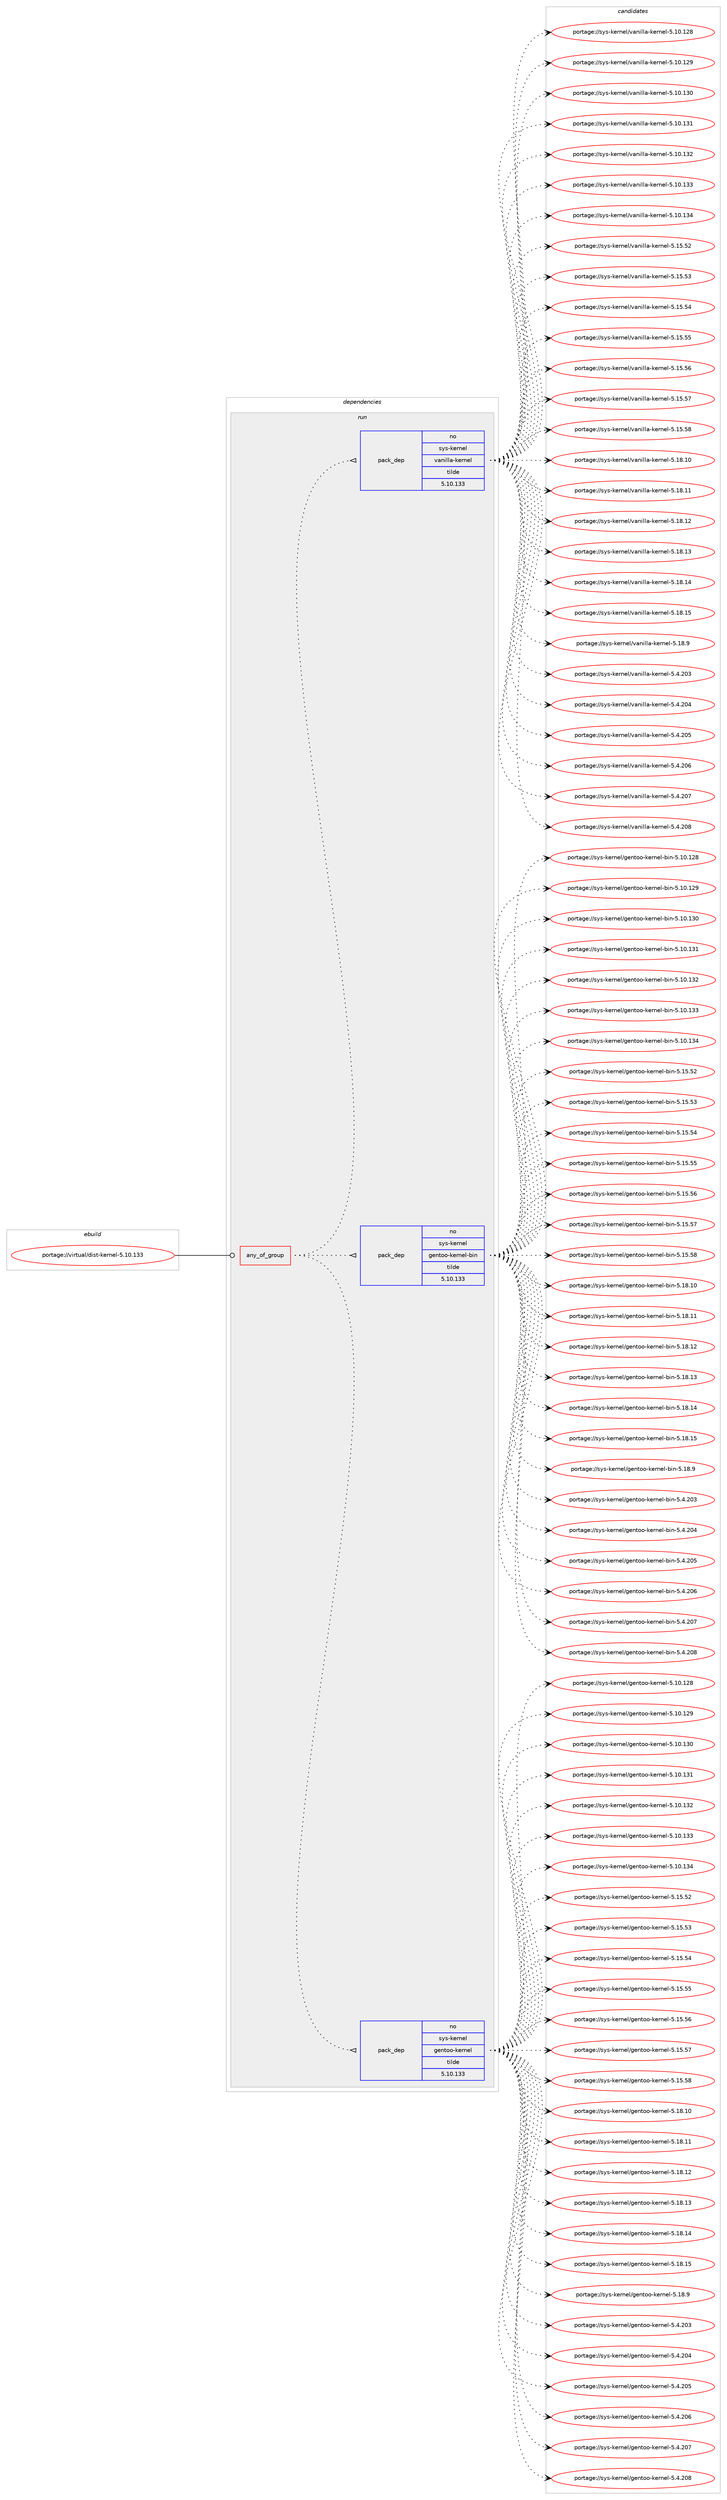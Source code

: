digraph prolog {

# *************
# Graph options
# *************

newrank=true;
concentrate=true;
compound=true;
graph [rankdir=LR,fontname=Helvetica,fontsize=10,ranksep=1.5];#, ranksep=2.5, nodesep=0.2];
edge  [arrowhead=vee];
node  [fontname=Helvetica,fontsize=10];

# **********
# The ebuild
# **********

subgraph cluster_leftcol {
color=gray;
rank=same;
label=<<i>ebuild</i>>;
id [label="portage://virtual/dist-kernel-5.10.133", color=red, width=4, href="../virtual/dist-kernel-5.10.133.svg"];
}

# ****************
# The dependencies
# ****************

subgraph cluster_midcol {
color=gray;
label=<<i>dependencies</i>>;
subgraph cluster_compile {
fillcolor="#eeeeee";
style=filled;
label=<<i>compile</i>>;
}
subgraph cluster_compileandrun {
fillcolor="#eeeeee";
style=filled;
label=<<i>compile and run</i>>;
}
subgraph cluster_run {
fillcolor="#eeeeee";
style=filled;
label=<<i>run</i>>;
subgraph any8 {
dependency235 [label=<<TABLE BORDER="0" CELLBORDER="1" CELLSPACING="0" CELLPADDING="4"><TR><TD CELLPADDING="10">any_of_group</TD></TR></TABLE>>, shape=none, color=red];subgraph pack115 {
dependency236 [label=<<TABLE BORDER="0" CELLBORDER="1" CELLSPACING="0" CELLPADDING="4" WIDTH="220"><TR><TD ROWSPAN="6" CELLPADDING="30">pack_dep</TD></TR><TR><TD WIDTH="110">no</TD></TR><TR><TD>sys-kernel</TD></TR><TR><TD>gentoo-kernel</TD></TR><TR><TD>tilde</TD></TR><TR><TD>5.10.133</TD></TR></TABLE>>, shape=none, color=blue];
}
dependency235:e -> dependency236:w [weight=20,style="dotted",arrowhead="oinv"];
subgraph pack116 {
dependency237 [label=<<TABLE BORDER="0" CELLBORDER="1" CELLSPACING="0" CELLPADDING="4" WIDTH="220"><TR><TD ROWSPAN="6" CELLPADDING="30">pack_dep</TD></TR><TR><TD WIDTH="110">no</TD></TR><TR><TD>sys-kernel</TD></TR><TR><TD>gentoo-kernel-bin</TD></TR><TR><TD>tilde</TD></TR><TR><TD>5.10.133</TD></TR></TABLE>>, shape=none, color=blue];
}
dependency235:e -> dependency237:w [weight=20,style="dotted",arrowhead="oinv"];
subgraph pack117 {
dependency238 [label=<<TABLE BORDER="0" CELLBORDER="1" CELLSPACING="0" CELLPADDING="4" WIDTH="220"><TR><TD ROWSPAN="6" CELLPADDING="30">pack_dep</TD></TR><TR><TD WIDTH="110">no</TD></TR><TR><TD>sys-kernel</TD></TR><TR><TD>vanilla-kernel</TD></TR><TR><TD>tilde</TD></TR><TR><TD>5.10.133</TD></TR></TABLE>>, shape=none, color=blue];
}
dependency235:e -> dependency238:w [weight=20,style="dotted",arrowhead="oinv"];
}
id:e -> dependency235:w [weight=20,style="solid",arrowhead="odot"];
}
}

# **************
# The candidates
# **************

subgraph cluster_choices {
rank=same;
color=gray;
label=<<i>candidates</i>>;

subgraph choice115 {
color=black;
nodesep=1;
choice115121115451071011141101011084710310111011611111145107101114110101108455346494846495056 [label="portage://sys-kernel/gentoo-kernel-5.10.128", color=red, width=4,href="../sys-kernel/gentoo-kernel-5.10.128.svg"];
choice115121115451071011141101011084710310111011611111145107101114110101108455346494846495057 [label="portage://sys-kernel/gentoo-kernel-5.10.129", color=red, width=4,href="../sys-kernel/gentoo-kernel-5.10.129.svg"];
choice115121115451071011141101011084710310111011611111145107101114110101108455346494846495148 [label="portage://sys-kernel/gentoo-kernel-5.10.130", color=red, width=4,href="../sys-kernel/gentoo-kernel-5.10.130.svg"];
choice115121115451071011141101011084710310111011611111145107101114110101108455346494846495149 [label="portage://sys-kernel/gentoo-kernel-5.10.131", color=red, width=4,href="../sys-kernel/gentoo-kernel-5.10.131.svg"];
choice115121115451071011141101011084710310111011611111145107101114110101108455346494846495150 [label="portage://sys-kernel/gentoo-kernel-5.10.132", color=red, width=4,href="../sys-kernel/gentoo-kernel-5.10.132.svg"];
choice115121115451071011141101011084710310111011611111145107101114110101108455346494846495151 [label="portage://sys-kernel/gentoo-kernel-5.10.133", color=red, width=4,href="../sys-kernel/gentoo-kernel-5.10.133.svg"];
choice115121115451071011141101011084710310111011611111145107101114110101108455346494846495152 [label="portage://sys-kernel/gentoo-kernel-5.10.134", color=red, width=4,href="../sys-kernel/gentoo-kernel-5.10.134.svg"];
choice1151211154510710111411010110847103101110116111111451071011141101011084553464953465350 [label="portage://sys-kernel/gentoo-kernel-5.15.52", color=red, width=4,href="../sys-kernel/gentoo-kernel-5.15.52.svg"];
choice1151211154510710111411010110847103101110116111111451071011141101011084553464953465351 [label="portage://sys-kernel/gentoo-kernel-5.15.53", color=red, width=4,href="../sys-kernel/gentoo-kernel-5.15.53.svg"];
choice1151211154510710111411010110847103101110116111111451071011141101011084553464953465352 [label="portage://sys-kernel/gentoo-kernel-5.15.54", color=red, width=4,href="../sys-kernel/gentoo-kernel-5.15.54.svg"];
choice1151211154510710111411010110847103101110116111111451071011141101011084553464953465353 [label="portage://sys-kernel/gentoo-kernel-5.15.55", color=red, width=4,href="../sys-kernel/gentoo-kernel-5.15.55.svg"];
choice1151211154510710111411010110847103101110116111111451071011141101011084553464953465354 [label="portage://sys-kernel/gentoo-kernel-5.15.56", color=red, width=4,href="../sys-kernel/gentoo-kernel-5.15.56.svg"];
choice1151211154510710111411010110847103101110116111111451071011141101011084553464953465355 [label="portage://sys-kernel/gentoo-kernel-5.15.57", color=red, width=4,href="../sys-kernel/gentoo-kernel-5.15.57.svg"];
choice1151211154510710111411010110847103101110116111111451071011141101011084553464953465356 [label="portage://sys-kernel/gentoo-kernel-5.15.58", color=red, width=4,href="../sys-kernel/gentoo-kernel-5.15.58.svg"];
choice1151211154510710111411010110847103101110116111111451071011141101011084553464956464948 [label="portage://sys-kernel/gentoo-kernel-5.18.10", color=red, width=4,href="../sys-kernel/gentoo-kernel-5.18.10.svg"];
choice1151211154510710111411010110847103101110116111111451071011141101011084553464956464949 [label="portage://sys-kernel/gentoo-kernel-5.18.11", color=red, width=4,href="../sys-kernel/gentoo-kernel-5.18.11.svg"];
choice1151211154510710111411010110847103101110116111111451071011141101011084553464956464950 [label="portage://sys-kernel/gentoo-kernel-5.18.12", color=red, width=4,href="../sys-kernel/gentoo-kernel-5.18.12.svg"];
choice1151211154510710111411010110847103101110116111111451071011141101011084553464956464951 [label="portage://sys-kernel/gentoo-kernel-5.18.13", color=red, width=4,href="../sys-kernel/gentoo-kernel-5.18.13.svg"];
choice1151211154510710111411010110847103101110116111111451071011141101011084553464956464952 [label="portage://sys-kernel/gentoo-kernel-5.18.14", color=red, width=4,href="../sys-kernel/gentoo-kernel-5.18.14.svg"];
choice1151211154510710111411010110847103101110116111111451071011141101011084553464956464953 [label="portage://sys-kernel/gentoo-kernel-5.18.15", color=red, width=4,href="../sys-kernel/gentoo-kernel-5.18.15.svg"];
choice11512111545107101114110101108471031011101161111114510710111411010110845534649564657 [label="portage://sys-kernel/gentoo-kernel-5.18.9", color=red, width=4,href="../sys-kernel/gentoo-kernel-5.18.9.svg"];
choice1151211154510710111411010110847103101110116111111451071011141101011084553465246504851 [label="portage://sys-kernel/gentoo-kernel-5.4.203", color=red, width=4,href="../sys-kernel/gentoo-kernel-5.4.203.svg"];
choice1151211154510710111411010110847103101110116111111451071011141101011084553465246504852 [label="portage://sys-kernel/gentoo-kernel-5.4.204", color=red, width=4,href="../sys-kernel/gentoo-kernel-5.4.204.svg"];
choice1151211154510710111411010110847103101110116111111451071011141101011084553465246504853 [label="portage://sys-kernel/gentoo-kernel-5.4.205", color=red, width=4,href="../sys-kernel/gentoo-kernel-5.4.205.svg"];
choice1151211154510710111411010110847103101110116111111451071011141101011084553465246504854 [label="portage://sys-kernel/gentoo-kernel-5.4.206", color=red, width=4,href="../sys-kernel/gentoo-kernel-5.4.206.svg"];
choice1151211154510710111411010110847103101110116111111451071011141101011084553465246504855 [label="portage://sys-kernel/gentoo-kernel-5.4.207", color=red, width=4,href="../sys-kernel/gentoo-kernel-5.4.207.svg"];
choice1151211154510710111411010110847103101110116111111451071011141101011084553465246504856 [label="portage://sys-kernel/gentoo-kernel-5.4.208", color=red, width=4,href="../sys-kernel/gentoo-kernel-5.4.208.svg"];
dependency236:e -> choice115121115451071011141101011084710310111011611111145107101114110101108455346494846495056:w [style=dotted,weight="100"];
dependency236:e -> choice115121115451071011141101011084710310111011611111145107101114110101108455346494846495057:w [style=dotted,weight="100"];
dependency236:e -> choice115121115451071011141101011084710310111011611111145107101114110101108455346494846495148:w [style=dotted,weight="100"];
dependency236:e -> choice115121115451071011141101011084710310111011611111145107101114110101108455346494846495149:w [style=dotted,weight="100"];
dependency236:e -> choice115121115451071011141101011084710310111011611111145107101114110101108455346494846495150:w [style=dotted,weight="100"];
dependency236:e -> choice115121115451071011141101011084710310111011611111145107101114110101108455346494846495151:w [style=dotted,weight="100"];
dependency236:e -> choice115121115451071011141101011084710310111011611111145107101114110101108455346494846495152:w [style=dotted,weight="100"];
dependency236:e -> choice1151211154510710111411010110847103101110116111111451071011141101011084553464953465350:w [style=dotted,weight="100"];
dependency236:e -> choice1151211154510710111411010110847103101110116111111451071011141101011084553464953465351:w [style=dotted,weight="100"];
dependency236:e -> choice1151211154510710111411010110847103101110116111111451071011141101011084553464953465352:w [style=dotted,weight="100"];
dependency236:e -> choice1151211154510710111411010110847103101110116111111451071011141101011084553464953465353:w [style=dotted,weight="100"];
dependency236:e -> choice1151211154510710111411010110847103101110116111111451071011141101011084553464953465354:w [style=dotted,weight="100"];
dependency236:e -> choice1151211154510710111411010110847103101110116111111451071011141101011084553464953465355:w [style=dotted,weight="100"];
dependency236:e -> choice1151211154510710111411010110847103101110116111111451071011141101011084553464953465356:w [style=dotted,weight="100"];
dependency236:e -> choice1151211154510710111411010110847103101110116111111451071011141101011084553464956464948:w [style=dotted,weight="100"];
dependency236:e -> choice1151211154510710111411010110847103101110116111111451071011141101011084553464956464949:w [style=dotted,weight="100"];
dependency236:e -> choice1151211154510710111411010110847103101110116111111451071011141101011084553464956464950:w [style=dotted,weight="100"];
dependency236:e -> choice1151211154510710111411010110847103101110116111111451071011141101011084553464956464951:w [style=dotted,weight="100"];
dependency236:e -> choice1151211154510710111411010110847103101110116111111451071011141101011084553464956464952:w [style=dotted,weight="100"];
dependency236:e -> choice1151211154510710111411010110847103101110116111111451071011141101011084553464956464953:w [style=dotted,weight="100"];
dependency236:e -> choice11512111545107101114110101108471031011101161111114510710111411010110845534649564657:w [style=dotted,weight="100"];
dependency236:e -> choice1151211154510710111411010110847103101110116111111451071011141101011084553465246504851:w [style=dotted,weight="100"];
dependency236:e -> choice1151211154510710111411010110847103101110116111111451071011141101011084553465246504852:w [style=dotted,weight="100"];
dependency236:e -> choice1151211154510710111411010110847103101110116111111451071011141101011084553465246504853:w [style=dotted,weight="100"];
dependency236:e -> choice1151211154510710111411010110847103101110116111111451071011141101011084553465246504854:w [style=dotted,weight="100"];
dependency236:e -> choice1151211154510710111411010110847103101110116111111451071011141101011084553465246504855:w [style=dotted,weight="100"];
dependency236:e -> choice1151211154510710111411010110847103101110116111111451071011141101011084553465246504856:w [style=dotted,weight="100"];
}
subgraph choice116 {
color=black;
nodesep=1;
choice1151211154510710111411010110847103101110116111111451071011141101011084598105110455346494846495056 [label="portage://sys-kernel/gentoo-kernel-bin-5.10.128", color=red, width=4,href="../sys-kernel/gentoo-kernel-bin-5.10.128.svg"];
choice1151211154510710111411010110847103101110116111111451071011141101011084598105110455346494846495057 [label="portage://sys-kernel/gentoo-kernel-bin-5.10.129", color=red, width=4,href="../sys-kernel/gentoo-kernel-bin-5.10.129.svg"];
choice1151211154510710111411010110847103101110116111111451071011141101011084598105110455346494846495148 [label="portage://sys-kernel/gentoo-kernel-bin-5.10.130", color=red, width=4,href="../sys-kernel/gentoo-kernel-bin-5.10.130.svg"];
choice1151211154510710111411010110847103101110116111111451071011141101011084598105110455346494846495149 [label="portage://sys-kernel/gentoo-kernel-bin-5.10.131", color=red, width=4,href="../sys-kernel/gentoo-kernel-bin-5.10.131.svg"];
choice1151211154510710111411010110847103101110116111111451071011141101011084598105110455346494846495150 [label="portage://sys-kernel/gentoo-kernel-bin-5.10.132", color=red, width=4,href="../sys-kernel/gentoo-kernel-bin-5.10.132.svg"];
choice1151211154510710111411010110847103101110116111111451071011141101011084598105110455346494846495151 [label="portage://sys-kernel/gentoo-kernel-bin-5.10.133", color=red, width=4,href="../sys-kernel/gentoo-kernel-bin-5.10.133.svg"];
choice1151211154510710111411010110847103101110116111111451071011141101011084598105110455346494846495152 [label="portage://sys-kernel/gentoo-kernel-bin-5.10.134", color=red, width=4,href="../sys-kernel/gentoo-kernel-bin-5.10.134.svg"];
choice11512111545107101114110101108471031011101161111114510710111411010110845981051104553464953465350 [label="portage://sys-kernel/gentoo-kernel-bin-5.15.52", color=red, width=4,href="../sys-kernel/gentoo-kernel-bin-5.15.52.svg"];
choice11512111545107101114110101108471031011101161111114510710111411010110845981051104553464953465351 [label="portage://sys-kernel/gentoo-kernel-bin-5.15.53", color=red, width=4,href="../sys-kernel/gentoo-kernel-bin-5.15.53.svg"];
choice11512111545107101114110101108471031011101161111114510710111411010110845981051104553464953465352 [label="portage://sys-kernel/gentoo-kernel-bin-5.15.54", color=red, width=4,href="../sys-kernel/gentoo-kernel-bin-5.15.54.svg"];
choice11512111545107101114110101108471031011101161111114510710111411010110845981051104553464953465353 [label="portage://sys-kernel/gentoo-kernel-bin-5.15.55", color=red, width=4,href="../sys-kernel/gentoo-kernel-bin-5.15.55.svg"];
choice11512111545107101114110101108471031011101161111114510710111411010110845981051104553464953465354 [label="portage://sys-kernel/gentoo-kernel-bin-5.15.56", color=red, width=4,href="../sys-kernel/gentoo-kernel-bin-5.15.56.svg"];
choice11512111545107101114110101108471031011101161111114510710111411010110845981051104553464953465355 [label="portage://sys-kernel/gentoo-kernel-bin-5.15.57", color=red, width=4,href="../sys-kernel/gentoo-kernel-bin-5.15.57.svg"];
choice11512111545107101114110101108471031011101161111114510710111411010110845981051104553464953465356 [label="portage://sys-kernel/gentoo-kernel-bin-5.15.58", color=red, width=4,href="../sys-kernel/gentoo-kernel-bin-5.15.58.svg"];
choice11512111545107101114110101108471031011101161111114510710111411010110845981051104553464956464948 [label="portage://sys-kernel/gentoo-kernel-bin-5.18.10", color=red, width=4,href="../sys-kernel/gentoo-kernel-bin-5.18.10.svg"];
choice11512111545107101114110101108471031011101161111114510710111411010110845981051104553464956464949 [label="portage://sys-kernel/gentoo-kernel-bin-5.18.11", color=red, width=4,href="../sys-kernel/gentoo-kernel-bin-5.18.11.svg"];
choice11512111545107101114110101108471031011101161111114510710111411010110845981051104553464956464950 [label="portage://sys-kernel/gentoo-kernel-bin-5.18.12", color=red, width=4,href="../sys-kernel/gentoo-kernel-bin-5.18.12.svg"];
choice11512111545107101114110101108471031011101161111114510710111411010110845981051104553464956464951 [label="portage://sys-kernel/gentoo-kernel-bin-5.18.13", color=red, width=4,href="../sys-kernel/gentoo-kernel-bin-5.18.13.svg"];
choice11512111545107101114110101108471031011101161111114510710111411010110845981051104553464956464952 [label="portage://sys-kernel/gentoo-kernel-bin-5.18.14", color=red, width=4,href="../sys-kernel/gentoo-kernel-bin-5.18.14.svg"];
choice11512111545107101114110101108471031011101161111114510710111411010110845981051104553464956464953 [label="portage://sys-kernel/gentoo-kernel-bin-5.18.15", color=red, width=4,href="../sys-kernel/gentoo-kernel-bin-5.18.15.svg"];
choice115121115451071011141101011084710310111011611111145107101114110101108459810511045534649564657 [label="portage://sys-kernel/gentoo-kernel-bin-5.18.9", color=red, width=4,href="../sys-kernel/gentoo-kernel-bin-5.18.9.svg"];
choice11512111545107101114110101108471031011101161111114510710111411010110845981051104553465246504851 [label="portage://sys-kernel/gentoo-kernel-bin-5.4.203", color=red, width=4,href="../sys-kernel/gentoo-kernel-bin-5.4.203.svg"];
choice11512111545107101114110101108471031011101161111114510710111411010110845981051104553465246504852 [label="portage://sys-kernel/gentoo-kernel-bin-5.4.204", color=red, width=4,href="../sys-kernel/gentoo-kernel-bin-5.4.204.svg"];
choice11512111545107101114110101108471031011101161111114510710111411010110845981051104553465246504853 [label="portage://sys-kernel/gentoo-kernel-bin-5.4.205", color=red, width=4,href="../sys-kernel/gentoo-kernel-bin-5.4.205.svg"];
choice11512111545107101114110101108471031011101161111114510710111411010110845981051104553465246504854 [label="portage://sys-kernel/gentoo-kernel-bin-5.4.206", color=red, width=4,href="../sys-kernel/gentoo-kernel-bin-5.4.206.svg"];
choice11512111545107101114110101108471031011101161111114510710111411010110845981051104553465246504855 [label="portage://sys-kernel/gentoo-kernel-bin-5.4.207", color=red, width=4,href="../sys-kernel/gentoo-kernel-bin-5.4.207.svg"];
choice11512111545107101114110101108471031011101161111114510710111411010110845981051104553465246504856 [label="portage://sys-kernel/gentoo-kernel-bin-5.4.208", color=red, width=4,href="../sys-kernel/gentoo-kernel-bin-5.4.208.svg"];
dependency237:e -> choice1151211154510710111411010110847103101110116111111451071011141101011084598105110455346494846495056:w [style=dotted,weight="100"];
dependency237:e -> choice1151211154510710111411010110847103101110116111111451071011141101011084598105110455346494846495057:w [style=dotted,weight="100"];
dependency237:e -> choice1151211154510710111411010110847103101110116111111451071011141101011084598105110455346494846495148:w [style=dotted,weight="100"];
dependency237:e -> choice1151211154510710111411010110847103101110116111111451071011141101011084598105110455346494846495149:w [style=dotted,weight="100"];
dependency237:e -> choice1151211154510710111411010110847103101110116111111451071011141101011084598105110455346494846495150:w [style=dotted,weight="100"];
dependency237:e -> choice1151211154510710111411010110847103101110116111111451071011141101011084598105110455346494846495151:w [style=dotted,weight="100"];
dependency237:e -> choice1151211154510710111411010110847103101110116111111451071011141101011084598105110455346494846495152:w [style=dotted,weight="100"];
dependency237:e -> choice11512111545107101114110101108471031011101161111114510710111411010110845981051104553464953465350:w [style=dotted,weight="100"];
dependency237:e -> choice11512111545107101114110101108471031011101161111114510710111411010110845981051104553464953465351:w [style=dotted,weight="100"];
dependency237:e -> choice11512111545107101114110101108471031011101161111114510710111411010110845981051104553464953465352:w [style=dotted,weight="100"];
dependency237:e -> choice11512111545107101114110101108471031011101161111114510710111411010110845981051104553464953465353:w [style=dotted,weight="100"];
dependency237:e -> choice11512111545107101114110101108471031011101161111114510710111411010110845981051104553464953465354:w [style=dotted,weight="100"];
dependency237:e -> choice11512111545107101114110101108471031011101161111114510710111411010110845981051104553464953465355:w [style=dotted,weight="100"];
dependency237:e -> choice11512111545107101114110101108471031011101161111114510710111411010110845981051104553464953465356:w [style=dotted,weight="100"];
dependency237:e -> choice11512111545107101114110101108471031011101161111114510710111411010110845981051104553464956464948:w [style=dotted,weight="100"];
dependency237:e -> choice11512111545107101114110101108471031011101161111114510710111411010110845981051104553464956464949:w [style=dotted,weight="100"];
dependency237:e -> choice11512111545107101114110101108471031011101161111114510710111411010110845981051104553464956464950:w [style=dotted,weight="100"];
dependency237:e -> choice11512111545107101114110101108471031011101161111114510710111411010110845981051104553464956464951:w [style=dotted,weight="100"];
dependency237:e -> choice11512111545107101114110101108471031011101161111114510710111411010110845981051104553464956464952:w [style=dotted,weight="100"];
dependency237:e -> choice11512111545107101114110101108471031011101161111114510710111411010110845981051104553464956464953:w [style=dotted,weight="100"];
dependency237:e -> choice115121115451071011141101011084710310111011611111145107101114110101108459810511045534649564657:w [style=dotted,weight="100"];
dependency237:e -> choice11512111545107101114110101108471031011101161111114510710111411010110845981051104553465246504851:w [style=dotted,weight="100"];
dependency237:e -> choice11512111545107101114110101108471031011101161111114510710111411010110845981051104553465246504852:w [style=dotted,weight="100"];
dependency237:e -> choice11512111545107101114110101108471031011101161111114510710111411010110845981051104553465246504853:w [style=dotted,weight="100"];
dependency237:e -> choice11512111545107101114110101108471031011101161111114510710111411010110845981051104553465246504854:w [style=dotted,weight="100"];
dependency237:e -> choice11512111545107101114110101108471031011101161111114510710111411010110845981051104553465246504855:w [style=dotted,weight="100"];
dependency237:e -> choice11512111545107101114110101108471031011101161111114510710111411010110845981051104553465246504856:w [style=dotted,weight="100"];
}
subgraph choice117 {
color=black;
nodesep=1;
choice1151211154510710111411010110847118971101051081089745107101114110101108455346494846495056 [label="portage://sys-kernel/vanilla-kernel-5.10.128", color=red, width=4,href="../sys-kernel/vanilla-kernel-5.10.128.svg"];
choice1151211154510710111411010110847118971101051081089745107101114110101108455346494846495057 [label="portage://sys-kernel/vanilla-kernel-5.10.129", color=red, width=4,href="../sys-kernel/vanilla-kernel-5.10.129.svg"];
choice1151211154510710111411010110847118971101051081089745107101114110101108455346494846495148 [label="portage://sys-kernel/vanilla-kernel-5.10.130", color=red, width=4,href="../sys-kernel/vanilla-kernel-5.10.130.svg"];
choice1151211154510710111411010110847118971101051081089745107101114110101108455346494846495149 [label="portage://sys-kernel/vanilla-kernel-5.10.131", color=red, width=4,href="../sys-kernel/vanilla-kernel-5.10.131.svg"];
choice1151211154510710111411010110847118971101051081089745107101114110101108455346494846495150 [label="portage://sys-kernel/vanilla-kernel-5.10.132", color=red, width=4,href="../sys-kernel/vanilla-kernel-5.10.132.svg"];
choice1151211154510710111411010110847118971101051081089745107101114110101108455346494846495151 [label="portage://sys-kernel/vanilla-kernel-5.10.133", color=red, width=4,href="../sys-kernel/vanilla-kernel-5.10.133.svg"];
choice1151211154510710111411010110847118971101051081089745107101114110101108455346494846495152 [label="portage://sys-kernel/vanilla-kernel-5.10.134", color=red, width=4,href="../sys-kernel/vanilla-kernel-5.10.134.svg"];
choice11512111545107101114110101108471189711010510810897451071011141101011084553464953465350 [label="portage://sys-kernel/vanilla-kernel-5.15.52", color=red, width=4,href="../sys-kernel/vanilla-kernel-5.15.52.svg"];
choice11512111545107101114110101108471189711010510810897451071011141101011084553464953465351 [label="portage://sys-kernel/vanilla-kernel-5.15.53", color=red, width=4,href="../sys-kernel/vanilla-kernel-5.15.53.svg"];
choice11512111545107101114110101108471189711010510810897451071011141101011084553464953465352 [label="portage://sys-kernel/vanilla-kernel-5.15.54", color=red, width=4,href="../sys-kernel/vanilla-kernel-5.15.54.svg"];
choice11512111545107101114110101108471189711010510810897451071011141101011084553464953465353 [label="portage://sys-kernel/vanilla-kernel-5.15.55", color=red, width=4,href="../sys-kernel/vanilla-kernel-5.15.55.svg"];
choice11512111545107101114110101108471189711010510810897451071011141101011084553464953465354 [label="portage://sys-kernel/vanilla-kernel-5.15.56", color=red, width=4,href="../sys-kernel/vanilla-kernel-5.15.56.svg"];
choice11512111545107101114110101108471189711010510810897451071011141101011084553464953465355 [label="portage://sys-kernel/vanilla-kernel-5.15.57", color=red, width=4,href="../sys-kernel/vanilla-kernel-5.15.57.svg"];
choice11512111545107101114110101108471189711010510810897451071011141101011084553464953465356 [label="portage://sys-kernel/vanilla-kernel-5.15.58", color=red, width=4,href="../sys-kernel/vanilla-kernel-5.15.58.svg"];
choice11512111545107101114110101108471189711010510810897451071011141101011084553464956464948 [label="portage://sys-kernel/vanilla-kernel-5.18.10", color=red, width=4,href="../sys-kernel/vanilla-kernel-5.18.10.svg"];
choice11512111545107101114110101108471189711010510810897451071011141101011084553464956464949 [label="portage://sys-kernel/vanilla-kernel-5.18.11", color=red, width=4,href="../sys-kernel/vanilla-kernel-5.18.11.svg"];
choice11512111545107101114110101108471189711010510810897451071011141101011084553464956464950 [label="portage://sys-kernel/vanilla-kernel-5.18.12", color=red, width=4,href="../sys-kernel/vanilla-kernel-5.18.12.svg"];
choice11512111545107101114110101108471189711010510810897451071011141101011084553464956464951 [label="portage://sys-kernel/vanilla-kernel-5.18.13", color=red, width=4,href="../sys-kernel/vanilla-kernel-5.18.13.svg"];
choice11512111545107101114110101108471189711010510810897451071011141101011084553464956464952 [label="portage://sys-kernel/vanilla-kernel-5.18.14", color=red, width=4,href="../sys-kernel/vanilla-kernel-5.18.14.svg"];
choice11512111545107101114110101108471189711010510810897451071011141101011084553464956464953 [label="portage://sys-kernel/vanilla-kernel-5.18.15", color=red, width=4,href="../sys-kernel/vanilla-kernel-5.18.15.svg"];
choice115121115451071011141101011084711897110105108108974510710111411010110845534649564657 [label="portage://sys-kernel/vanilla-kernel-5.18.9", color=red, width=4,href="../sys-kernel/vanilla-kernel-5.18.9.svg"];
choice11512111545107101114110101108471189711010510810897451071011141101011084553465246504851 [label="portage://sys-kernel/vanilla-kernel-5.4.203", color=red, width=4,href="../sys-kernel/vanilla-kernel-5.4.203.svg"];
choice11512111545107101114110101108471189711010510810897451071011141101011084553465246504852 [label="portage://sys-kernel/vanilla-kernel-5.4.204", color=red, width=4,href="../sys-kernel/vanilla-kernel-5.4.204.svg"];
choice11512111545107101114110101108471189711010510810897451071011141101011084553465246504853 [label="portage://sys-kernel/vanilla-kernel-5.4.205", color=red, width=4,href="../sys-kernel/vanilla-kernel-5.4.205.svg"];
choice11512111545107101114110101108471189711010510810897451071011141101011084553465246504854 [label="portage://sys-kernel/vanilla-kernel-5.4.206", color=red, width=4,href="../sys-kernel/vanilla-kernel-5.4.206.svg"];
choice11512111545107101114110101108471189711010510810897451071011141101011084553465246504855 [label="portage://sys-kernel/vanilla-kernel-5.4.207", color=red, width=4,href="../sys-kernel/vanilla-kernel-5.4.207.svg"];
choice11512111545107101114110101108471189711010510810897451071011141101011084553465246504856 [label="portage://sys-kernel/vanilla-kernel-5.4.208", color=red, width=4,href="../sys-kernel/vanilla-kernel-5.4.208.svg"];
dependency238:e -> choice1151211154510710111411010110847118971101051081089745107101114110101108455346494846495056:w [style=dotted,weight="100"];
dependency238:e -> choice1151211154510710111411010110847118971101051081089745107101114110101108455346494846495057:w [style=dotted,weight="100"];
dependency238:e -> choice1151211154510710111411010110847118971101051081089745107101114110101108455346494846495148:w [style=dotted,weight="100"];
dependency238:e -> choice1151211154510710111411010110847118971101051081089745107101114110101108455346494846495149:w [style=dotted,weight="100"];
dependency238:e -> choice1151211154510710111411010110847118971101051081089745107101114110101108455346494846495150:w [style=dotted,weight="100"];
dependency238:e -> choice1151211154510710111411010110847118971101051081089745107101114110101108455346494846495151:w [style=dotted,weight="100"];
dependency238:e -> choice1151211154510710111411010110847118971101051081089745107101114110101108455346494846495152:w [style=dotted,weight="100"];
dependency238:e -> choice11512111545107101114110101108471189711010510810897451071011141101011084553464953465350:w [style=dotted,weight="100"];
dependency238:e -> choice11512111545107101114110101108471189711010510810897451071011141101011084553464953465351:w [style=dotted,weight="100"];
dependency238:e -> choice11512111545107101114110101108471189711010510810897451071011141101011084553464953465352:w [style=dotted,weight="100"];
dependency238:e -> choice11512111545107101114110101108471189711010510810897451071011141101011084553464953465353:w [style=dotted,weight="100"];
dependency238:e -> choice11512111545107101114110101108471189711010510810897451071011141101011084553464953465354:w [style=dotted,weight="100"];
dependency238:e -> choice11512111545107101114110101108471189711010510810897451071011141101011084553464953465355:w [style=dotted,weight="100"];
dependency238:e -> choice11512111545107101114110101108471189711010510810897451071011141101011084553464953465356:w [style=dotted,weight="100"];
dependency238:e -> choice11512111545107101114110101108471189711010510810897451071011141101011084553464956464948:w [style=dotted,weight="100"];
dependency238:e -> choice11512111545107101114110101108471189711010510810897451071011141101011084553464956464949:w [style=dotted,weight="100"];
dependency238:e -> choice11512111545107101114110101108471189711010510810897451071011141101011084553464956464950:w [style=dotted,weight="100"];
dependency238:e -> choice11512111545107101114110101108471189711010510810897451071011141101011084553464956464951:w [style=dotted,weight="100"];
dependency238:e -> choice11512111545107101114110101108471189711010510810897451071011141101011084553464956464952:w [style=dotted,weight="100"];
dependency238:e -> choice11512111545107101114110101108471189711010510810897451071011141101011084553464956464953:w [style=dotted,weight="100"];
dependency238:e -> choice115121115451071011141101011084711897110105108108974510710111411010110845534649564657:w [style=dotted,weight="100"];
dependency238:e -> choice11512111545107101114110101108471189711010510810897451071011141101011084553465246504851:w [style=dotted,weight="100"];
dependency238:e -> choice11512111545107101114110101108471189711010510810897451071011141101011084553465246504852:w [style=dotted,weight="100"];
dependency238:e -> choice11512111545107101114110101108471189711010510810897451071011141101011084553465246504853:w [style=dotted,weight="100"];
dependency238:e -> choice11512111545107101114110101108471189711010510810897451071011141101011084553465246504854:w [style=dotted,weight="100"];
dependency238:e -> choice11512111545107101114110101108471189711010510810897451071011141101011084553465246504855:w [style=dotted,weight="100"];
dependency238:e -> choice11512111545107101114110101108471189711010510810897451071011141101011084553465246504856:w [style=dotted,weight="100"];
}
}

}
